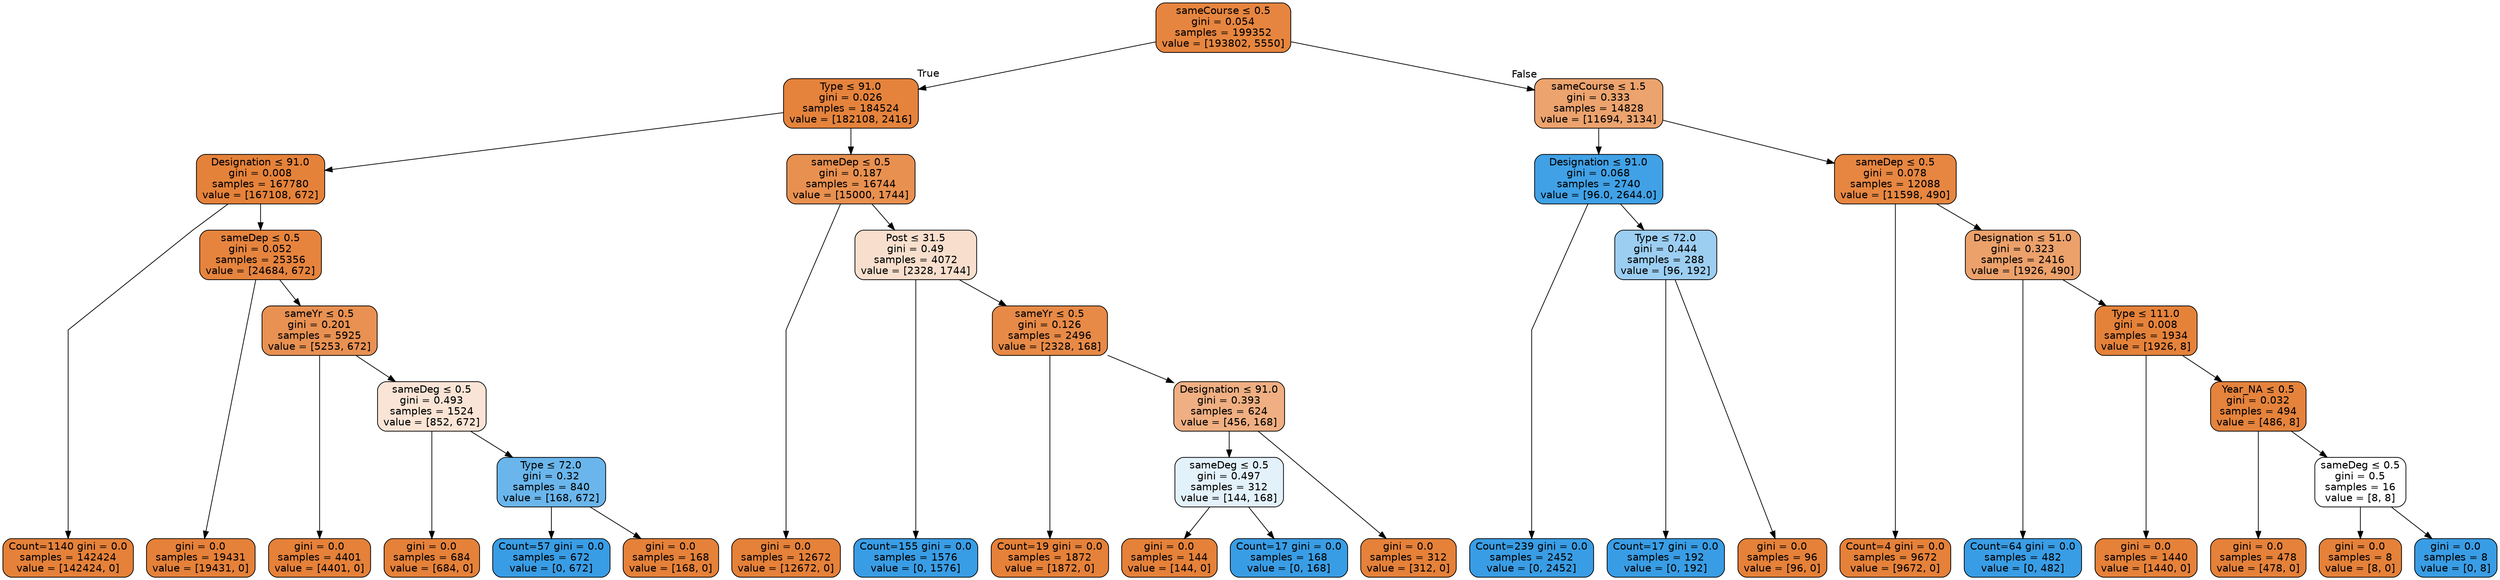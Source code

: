 digraph Tree {
node [shape=box, style="filled, rounded", color="black", fontname="helvetica"] ;
graph [ranksep=equally, splines=polyline] ;
edge [fontname="helvetica"] ;
0 [label=<sameCourse &le; 0.5<br/>gini = 0.054<br/>samples = 199352<br/>value = [193802, 5550]>, fillcolor="#e6853f"] ;
1 [label=<Type &le; 91.0<br/>gini = 0.026<br/>samples = 184524<br/>value = [182108, 2416]>, fillcolor="#e5833c"] ;
0 -> 1 [labeldistance=2.5, labelangle=45, headlabel="True"] ;
2 [label=<Designation &le; 91.0<br/>gini = 0.008<br/>samples = 167780<br/>value = [167108, 672]>, fillcolor="#e5823a"] ;
1 -> 2 ;
3 [label=<Count=1140 gini = 0.0<br/>samples = 142424<br/>value = [142424, 0]>, fillcolor="#e58139"] ;
2 -> 3 ;
4 [label=<sameDep &le; 0.5<br/>gini = 0.052<br/>samples = 25356<br/>value = [24684, 672]>, fillcolor="#e6843e"] ;
2 -> 4 ;
5 [label=<gini = 0.0<br/>samples = 19431<br/>value = [19431, 0]>, fillcolor="#e58139"] ;
4 -> 5 ;
6 [label=<sameYr &le; 0.5<br/>gini = 0.201<br/>samples = 5925<br/>value = [5253, 672]>, fillcolor="#e89152"] ;
4 -> 6 ;
7 [label=<gini = 0.0<br/>samples = 4401<br/>value = [4401, 0]>, fillcolor="#e58139"] ;
6 -> 7 ;
8 [label=<sameDeg &le; 0.5<br/>gini = 0.493<br/>samples = 1524<br/>value = [852, 672]>, fillcolor="#fae4d5"] ;
6 -> 8 ;
9 [label=<gini = 0.0<br/>samples = 684<br/>value = [684, 0]>, fillcolor="#e58139"] ;
8 -> 9 ;
10 [label=<Type &le; 72.0<br/>gini = 0.32<br/>samples = 840<br/>value = [168, 672]>, fillcolor="#6ab6ec"] ;
8 -> 10 ;
11 [label=<Count=57 gini = 0.0<br/>samples = 672<br/>value = [0, 672]>, fillcolor="#399de5"] ;
10 -> 11 ;
12 [label=<gini = 0.0<br/>samples = 168<br/>value = [168, 0]>, fillcolor="#e58139"] ;
10 -> 12 ;
13 [label=<sameDep &le; 0.5<br/>gini = 0.187<br/>samples = 16744<br/>value = [15000, 1744]>, fillcolor="#e89050"] ;
1 -> 13 ;
14 [label=<gini = 0.0<br/>samples = 12672<br/>value = [12672, 0]>, fillcolor="#e58139"] ;
13 -> 14 ;
15 [label=<Post &le; 31.5<br/>gini = 0.49<br/>samples = 4072<br/>value = [2328, 1744]>, fillcolor="#f8dfcd"] ;
13 -> 15 ;
16 [label=<Count=155 gini = 0.0<br/>samples = 1576<br/>value = [0, 1576]>, fillcolor="#399de5"] ;
15 -> 16 ;
17 [label=<sameYr &le; 0.5<br/>gini = 0.126<br/>samples = 2496<br/>value = [2328, 168]>, fillcolor="#e78a47"] ;
15 -> 17 ;
18 [label=<Count=19 gini = 0.0<br/>samples = 1872<br/>value = [1872, 0]>, fillcolor="#e58139"] ;
17 -> 18 ;
19 [label=<Designation &le; 91.0<br/>gini = 0.393<br/>samples = 624<br/>value = [456, 168]>, fillcolor="#efaf82"] ;
17 -> 19 ;
20 [label=<sameDeg &le; 0.5<br/>gini = 0.497<br/>samples = 312<br/>value = [144, 168]>, fillcolor="#e3f1fb"] ;
19 -> 20 ;
21 [label=<gini = 0.0<br/>samples = 144<br/>value = [144, 0]>, fillcolor="#e58139"] ;
20 -> 21 ;
22 [label=<Count=17 gini = 0.0<br/>samples = 168<br/>value = [0, 168]>, fillcolor="#399de5"] ;
20 -> 22 ;
23 [label=<gini = 0.0<br/>samples = 312<br/>value = [312, 0]>, fillcolor="#e58139"] ;
19 -> 23 ;
24 [label=<sameCourse &le; 1.5<br/>gini = 0.333<br/>samples = 14828<br/>value = [11694, 3134]>, fillcolor="#eca36e"] ;
0 -> 24 [labeldistance=2.5, labelangle=-45, headlabel="False"] ;
25 [label=<Designation &le; 91.0<br/>gini = 0.068<br/>samples = 2740<br/>value = [96.0, 2644.0]>, fillcolor="#40a1e6"] ;
24 -> 25 ;
26 [label=<Count=239 gini = 0.0<br/>samples = 2452<br/>value = [0, 2452]>, fillcolor="#399de5"] ;
25 -> 26 ;
27 [label=<Type &le; 72.0<br/>gini = 0.444<br/>samples = 288<br/>value = [96, 192]>, fillcolor="#9ccef2"] ;
25 -> 27 ;
28 [label=<Count=17 gini = 0.0<br/>samples = 192<br/>value = [0, 192]>, fillcolor="#399de5"] ;
27 -> 28 ;
29 [label=<gini = 0.0<br/>samples = 96<br/>value = [96, 0]>, fillcolor="#e58139"] ;
27 -> 29 ;
30 [label=<sameDep &le; 0.5<br/>gini = 0.078<br/>samples = 12088<br/>value = [11598, 490]>, fillcolor="#e68641"] ;
24 -> 30 ;
31 [label=<Count=4 gini = 0.0<br/>samples = 9672<br/>value = [9672, 0]>, fillcolor="#e58139"] ;
30 -> 31 ;
32 [label=<Designation &le; 51.0<br/>gini = 0.323<br/>samples = 2416<br/>value = [1926, 490]>, fillcolor="#eca16b"] ;
30 -> 32 ;
33 [label=<Count=64 gini = 0.0<br/>samples = 482<br/>value = [0, 482]>, fillcolor="#399de5"] ;
32 -> 33 ;
34 [label=<Type &le; 111.0<br/>gini = 0.008<br/>samples = 1934<br/>value = [1926, 8]>, fillcolor="#e5823a"] ;
32 -> 34 ;
35 [label=<gini = 0.0<br/>samples = 1440<br/>value = [1440, 0]>, fillcolor="#e58139"] ;
34 -> 35 ;
36 [label=<Year_NA &le; 0.5<br/>gini = 0.032<br/>samples = 494<br/>value = [486, 8]>, fillcolor="#e5833c"] ;
34 -> 36 ;
37 [label=<gini = 0.0<br/>samples = 478<br/>value = [478, 0]>, fillcolor="#e58139"] ;
36 -> 37 ;
38 [label=<sameDeg &le; 0.5<br/>gini = 0.5<br/>samples = 16<br/>value = [8, 8]>, fillcolor="#ffffff"] ;
36 -> 38 ;
39 [label=<gini = 0.0<br/>samples = 8<br/>value = [8, 0]>, fillcolor="#e58139"] ;
38 -> 39 ;
40 [label=<gini = 0.0<br/>samples = 8<br/>value = [0, 8]>, fillcolor="#399de5"] ;
38 -> 40 ;
{rank=same ; 0} ;
{rank=same ; 1; 24} ;
{rank=same ; 2; 13; 25; 30} ;
{rank=same ; 4; 15; 27; 32} ;
{rank=same ; 6; 17; 34} ;
{rank=same ; 8; 19; 36} ;
{rank=same ; 10; 20; 38} ;
{rank=same ; 3; 5; 7; 9; 11; 12; 14; 16; 18; 21; 22; 23; 26; 28; 29; 31; 33; 35; 37; 39; 40} ;
}